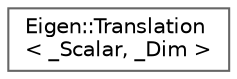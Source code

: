 digraph "类继承关系图"
{
 // LATEX_PDF_SIZE
  bgcolor="transparent";
  edge [fontname=Helvetica,fontsize=10,labelfontname=Helvetica,labelfontsize=10];
  node [fontname=Helvetica,fontsize=10,shape=box,height=0.2,width=0.4];
  rankdir="LR";
  Node0 [id="Node000000",label="Eigen::Translation\l\< _Scalar, _Dim \>",height=0.2,width=0.4,color="grey40", fillcolor="white", style="filled",URL="$class_eigen_1_1_translation.html",tooltip="Represents a translation transformation"];
}
